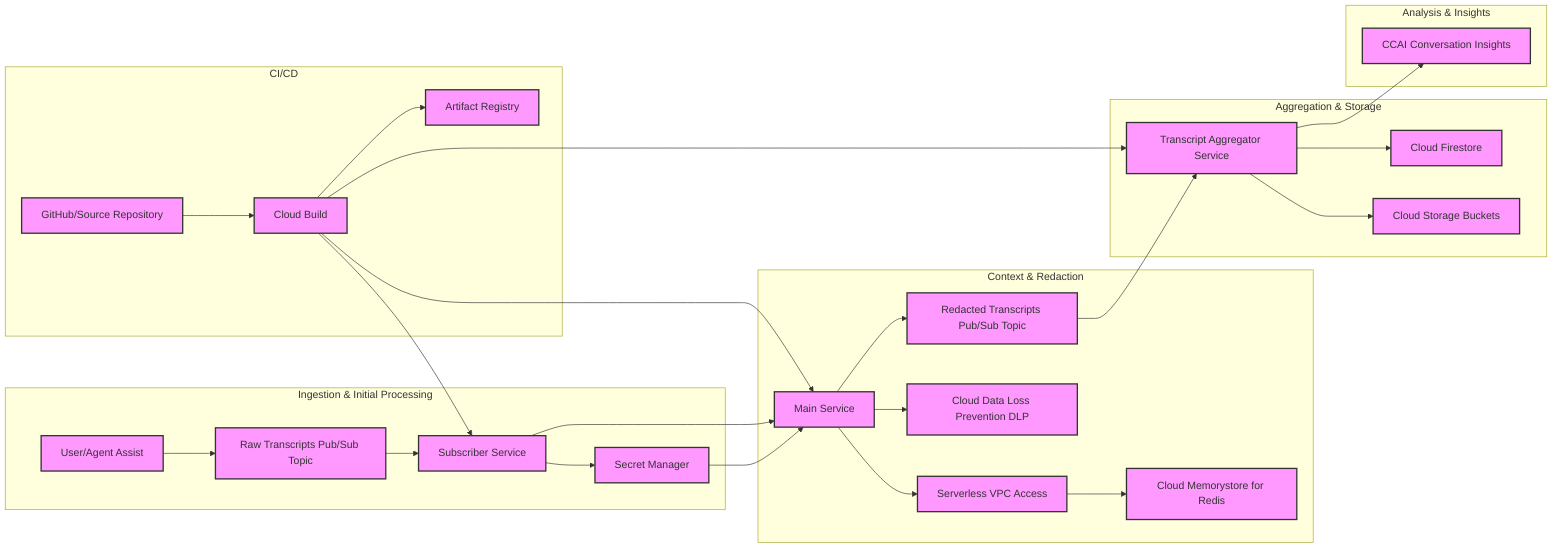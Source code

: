 graph LR
    subgraph Ingestion & Initial Processing
        A[User/Agent Assist] --> B[Raw Transcripts Pub/Sub Topic]
        B --> C[Subscriber Service]
        C --> D[Secret Manager]
    end

    subgraph Context & Redaction
        D --> E[Main Service]
        E --> F[Serverless VPC Access]
        F --> G[Cloud Memorystore for Redis]
        E --> H[Cloud Data Loss Prevention DLP]
        C --> E
        E --> I[Redacted Transcripts Pub/Sub Topic]
    end

    subgraph Aggregation & Storage
        I --> J[Transcript Aggregator Service]
        J --> K[Cloud Firestore]
        J --> L[Cloud Storage Buckets]
    end

    subgraph Analysis & Insights
        J --> M[CCAI Conversation Insights]
    end

    subgraph CI/CD
        N[GitHub/Source Repository] --> O[Cloud Build]
        O --> P[Artifact Registry]
        O --> C
        O --> E
        O --> J
    end

    style A fill:#f9f,stroke:#333,stroke-width:2px
    style B fill:#f9f,stroke:#333,stroke-width:2px
    style C fill:#f9f,stroke:#333,stroke-width:2px
    style D fill:#f9f,stroke:#333,stroke-width:2px
    style E fill:#f9f,stroke:#333,stroke-width:2px
    style F fill:#f9f,stroke:#333,stroke-width:2px
    style G fill:#f9f,stroke:#333,stroke-width:2px
    style H fill:#f9f,stroke:#333,stroke-width:2px
    style I fill:#f9f,stroke:#333,stroke-width:2px
    style J fill:#f9f,stroke:#333,stroke-width:2px
    style K fill:#f9f,stroke:#333,stroke-width:2px
    style L fill:#f9f,stroke:#333,stroke-width:2px
    style M fill:#f9f,stroke:#333,stroke-width:2px
    style N fill:#f9f,stroke:#333,stroke-width:2px
    style O fill:#f9f,stroke:#333,stroke-width:2px
    style P fill:#f9f,stroke:#333,stroke-width:2px